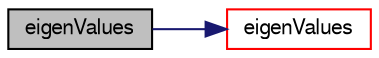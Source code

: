 digraph "eigenValues"
{
  bgcolor="transparent";
  edge [fontname="FreeSans",fontsize="10",labelfontname="FreeSans",labelfontsize="10"];
  node [fontname="FreeSans",fontsize="10",shape=record];
  rankdir="LR";
  Node127840 [label="eigenValues",height=0.2,width=0.4,color="black", fillcolor="grey75", style="filled", fontcolor="black"];
  Node127840 -> Node127841 [color="midnightblue",fontsize="10",style="solid",fontname="FreeSans"];
  Node127841 [label="eigenValues",height=0.2,width=0.4,color="red",URL="$a21124.html#aa0c4e4f4bfc484852c8d9a8aa36525ef"];
}
